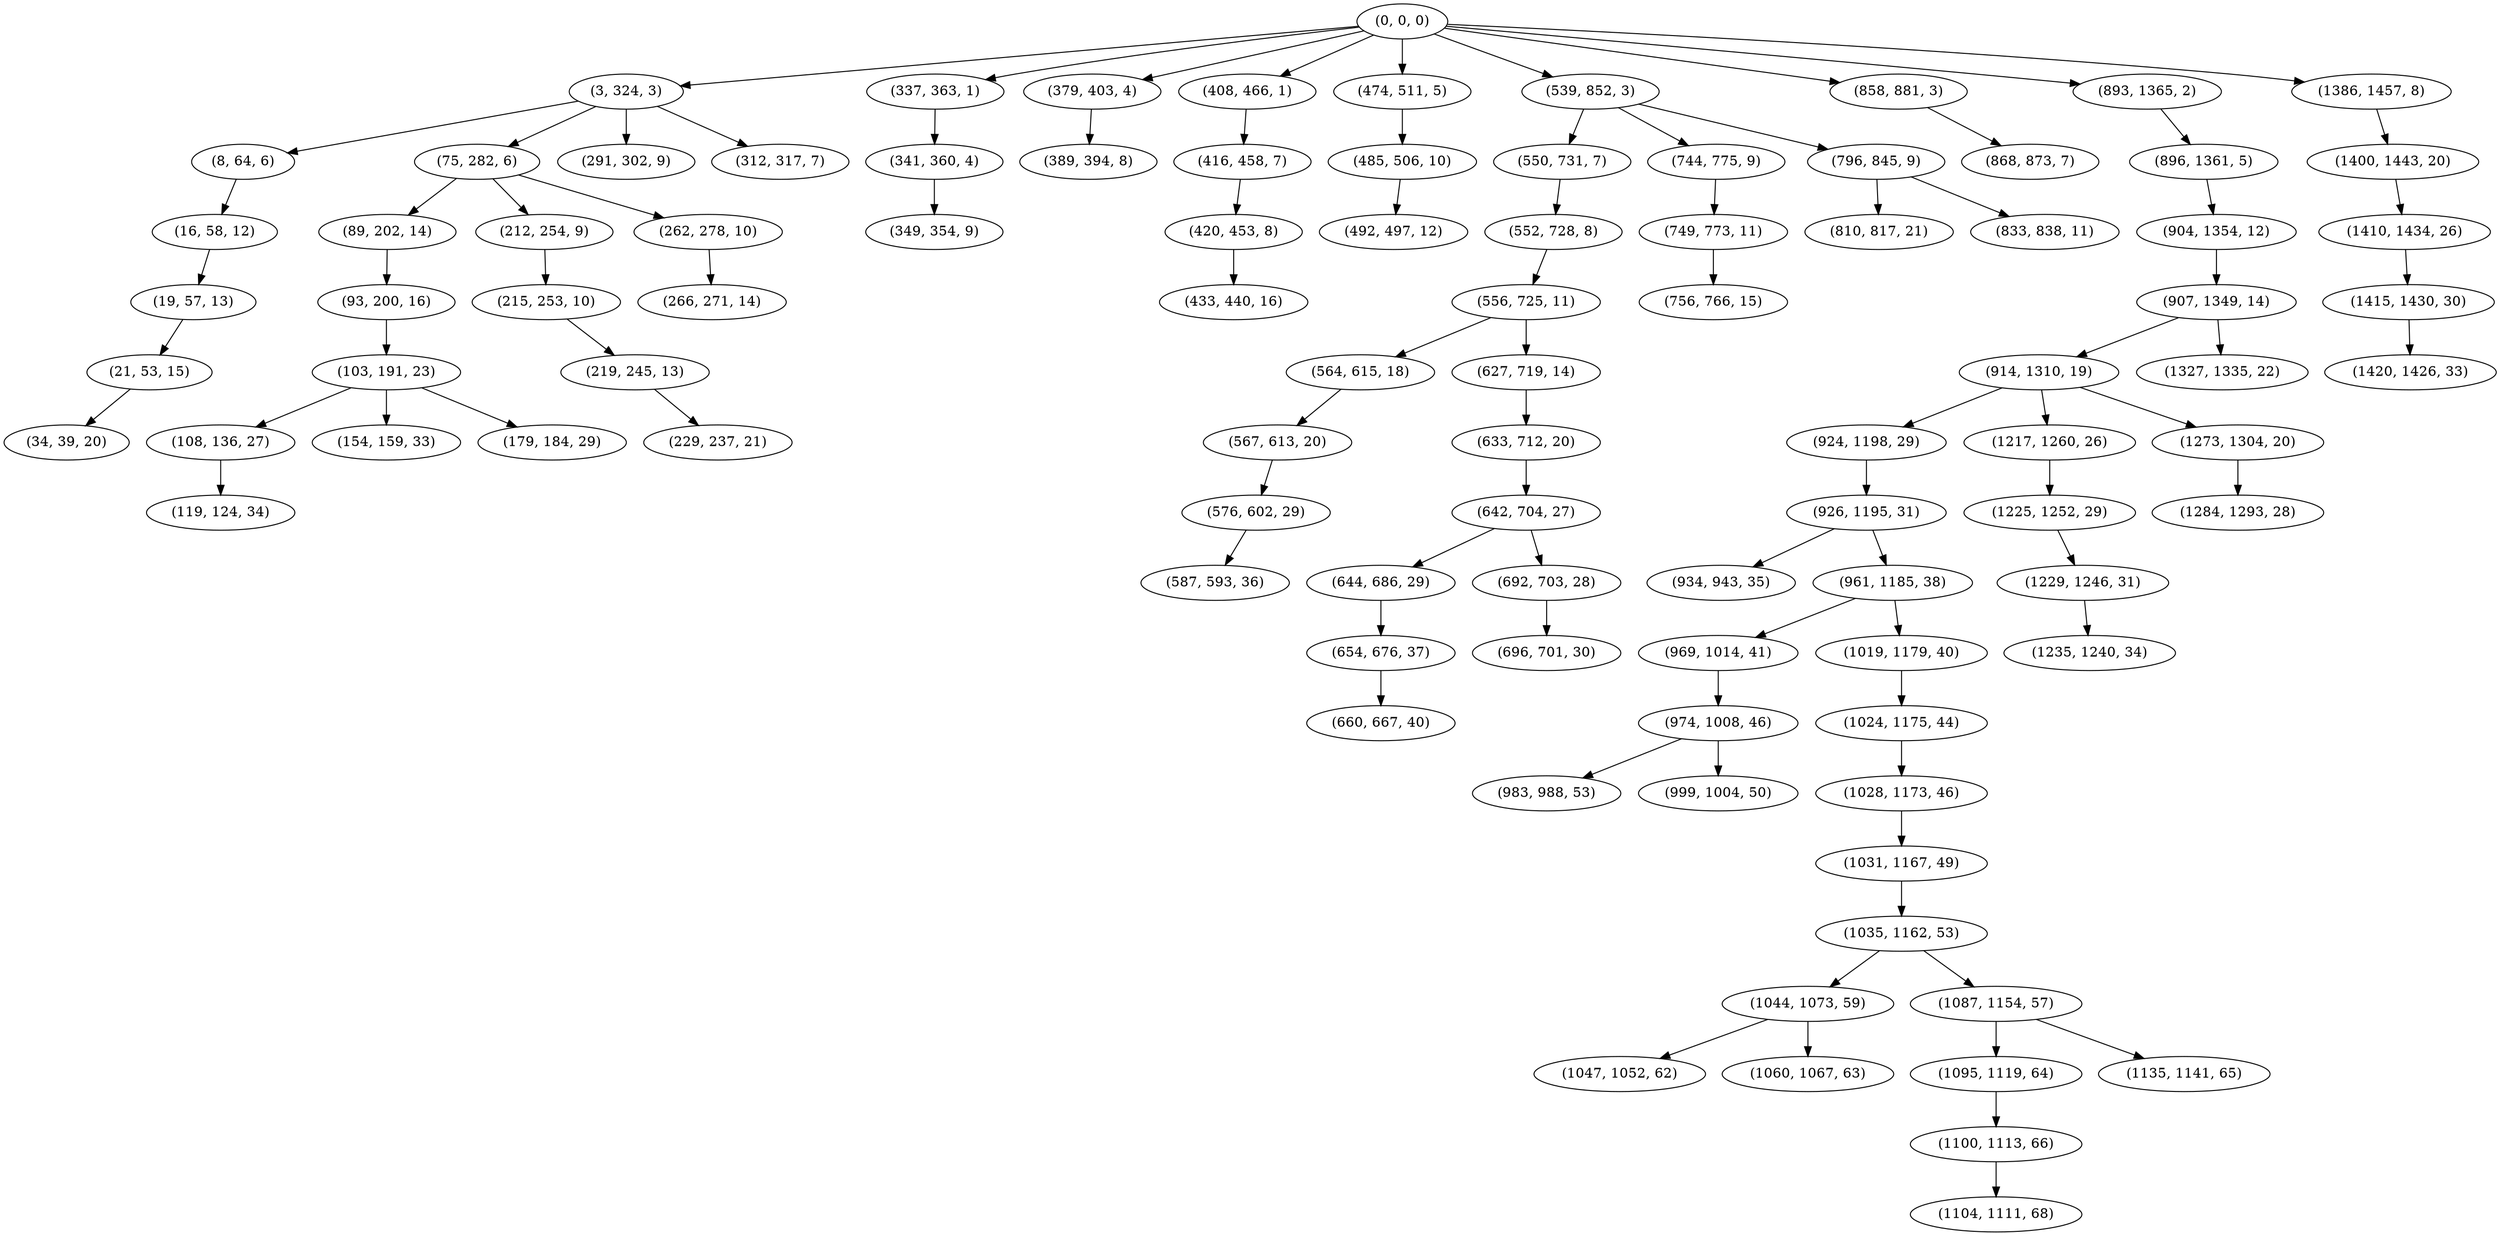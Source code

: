 digraph tree {
    "(0, 0, 0)";
    "(3, 324, 3)";
    "(8, 64, 6)";
    "(16, 58, 12)";
    "(19, 57, 13)";
    "(21, 53, 15)";
    "(34, 39, 20)";
    "(75, 282, 6)";
    "(89, 202, 14)";
    "(93, 200, 16)";
    "(103, 191, 23)";
    "(108, 136, 27)";
    "(119, 124, 34)";
    "(154, 159, 33)";
    "(179, 184, 29)";
    "(212, 254, 9)";
    "(215, 253, 10)";
    "(219, 245, 13)";
    "(229, 237, 21)";
    "(262, 278, 10)";
    "(266, 271, 14)";
    "(291, 302, 9)";
    "(312, 317, 7)";
    "(337, 363, 1)";
    "(341, 360, 4)";
    "(349, 354, 9)";
    "(379, 403, 4)";
    "(389, 394, 8)";
    "(408, 466, 1)";
    "(416, 458, 7)";
    "(420, 453, 8)";
    "(433, 440, 16)";
    "(474, 511, 5)";
    "(485, 506, 10)";
    "(492, 497, 12)";
    "(539, 852, 3)";
    "(550, 731, 7)";
    "(552, 728, 8)";
    "(556, 725, 11)";
    "(564, 615, 18)";
    "(567, 613, 20)";
    "(576, 602, 29)";
    "(587, 593, 36)";
    "(627, 719, 14)";
    "(633, 712, 20)";
    "(642, 704, 27)";
    "(644, 686, 29)";
    "(654, 676, 37)";
    "(660, 667, 40)";
    "(692, 703, 28)";
    "(696, 701, 30)";
    "(744, 775, 9)";
    "(749, 773, 11)";
    "(756, 766, 15)";
    "(796, 845, 9)";
    "(810, 817, 21)";
    "(833, 838, 11)";
    "(858, 881, 3)";
    "(868, 873, 7)";
    "(893, 1365, 2)";
    "(896, 1361, 5)";
    "(904, 1354, 12)";
    "(907, 1349, 14)";
    "(914, 1310, 19)";
    "(924, 1198, 29)";
    "(926, 1195, 31)";
    "(934, 943, 35)";
    "(961, 1185, 38)";
    "(969, 1014, 41)";
    "(974, 1008, 46)";
    "(983, 988, 53)";
    "(999, 1004, 50)";
    "(1019, 1179, 40)";
    "(1024, 1175, 44)";
    "(1028, 1173, 46)";
    "(1031, 1167, 49)";
    "(1035, 1162, 53)";
    "(1044, 1073, 59)";
    "(1047, 1052, 62)";
    "(1060, 1067, 63)";
    "(1087, 1154, 57)";
    "(1095, 1119, 64)";
    "(1100, 1113, 66)";
    "(1104, 1111, 68)";
    "(1135, 1141, 65)";
    "(1217, 1260, 26)";
    "(1225, 1252, 29)";
    "(1229, 1246, 31)";
    "(1235, 1240, 34)";
    "(1273, 1304, 20)";
    "(1284, 1293, 28)";
    "(1327, 1335, 22)";
    "(1386, 1457, 8)";
    "(1400, 1443, 20)";
    "(1410, 1434, 26)";
    "(1415, 1430, 30)";
    "(1420, 1426, 33)";
    "(0, 0, 0)" -> "(3, 324, 3)";
    "(0, 0, 0)" -> "(337, 363, 1)";
    "(0, 0, 0)" -> "(379, 403, 4)";
    "(0, 0, 0)" -> "(408, 466, 1)";
    "(0, 0, 0)" -> "(474, 511, 5)";
    "(0, 0, 0)" -> "(539, 852, 3)";
    "(0, 0, 0)" -> "(858, 881, 3)";
    "(0, 0, 0)" -> "(893, 1365, 2)";
    "(0, 0, 0)" -> "(1386, 1457, 8)";
    "(3, 324, 3)" -> "(8, 64, 6)";
    "(3, 324, 3)" -> "(75, 282, 6)";
    "(3, 324, 3)" -> "(291, 302, 9)";
    "(3, 324, 3)" -> "(312, 317, 7)";
    "(8, 64, 6)" -> "(16, 58, 12)";
    "(16, 58, 12)" -> "(19, 57, 13)";
    "(19, 57, 13)" -> "(21, 53, 15)";
    "(21, 53, 15)" -> "(34, 39, 20)";
    "(75, 282, 6)" -> "(89, 202, 14)";
    "(75, 282, 6)" -> "(212, 254, 9)";
    "(75, 282, 6)" -> "(262, 278, 10)";
    "(89, 202, 14)" -> "(93, 200, 16)";
    "(93, 200, 16)" -> "(103, 191, 23)";
    "(103, 191, 23)" -> "(108, 136, 27)";
    "(103, 191, 23)" -> "(154, 159, 33)";
    "(103, 191, 23)" -> "(179, 184, 29)";
    "(108, 136, 27)" -> "(119, 124, 34)";
    "(212, 254, 9)" -> "(215, 253, 10)";
    "(215, 253, 10)" -> "(219, 245, 13)";
    "(219, 245, 13)" -> "(229, 237, 21)";
    "(262, 278, 10)" -> "(266, 271, 14)";
    "(337, 363, 1)" -> "(341, 360, 4)";
    "(341, 360, 4)" -> "(349, 354, 9)";
    "(379, 403, 4)" -> "(389, 394, 8)";
    "(408, 466, 1)" -> "(416, 458, 7)";
    "(416, 458, 7)" -> "(420, 453, 8)";
    "(420, 453, 8)" -> "(433, 440, 16)";
    "(474, 511, 5)" -> "(485, 506, 10)";
    "(485, 506, 10)" -> "(492, 497, 12)";
    "(539, 852, 3)" -> "(550, 731, 7)";
    "(539, 852, 3)" -> "(744, 775, 9)";
    "(539, 852, 3)" -> "(796, 845, 9)";
    "(550, 731, 7)" -> "(552, 728, 8)";
    "(552, 728, 8)" -> "(556, 725, 11)";
    "(556, 725, 11)" -> "(564, 615, 18)";
    "(556, 725, 11)" -> "(627, 719, 14)";
    "(564, 615, 18)" -> "(567, 613, 20)";
    "(567, 613, 20)" -> "(576, 602, 29)";
    "(576, 602, 29)" -> "(587, 593, 36)";
    "(627, 719, 14)" -> "(633, 712, 20)";
    "(633, 712, 20)" -> "(642, 704, 27)";
    "(642, 704, 27)" -> "(644, 686, 29)";
    "(642, 704, 27)" -> "(692, 703, 28)";
    "(644, 686, 29)" -> "(654, 676, 37)";
    "(654, 676, 37)" -> "(660, 667, 40)";
    "(692, 703, 28)" -> "(696, 701, 30)";
    "(744, 775, 9)" -> "(749, 773, 11)";
    "(749, 773, 11)" -> "(756, 766, 15)";
    "(796, 845, 9)" -> "(810, 817, 21)";
    "(796, 845, 9)" -> "(833, 838, 11)";
    "(858, 881, 3)" -> "(868, 873, 7)";
    "(893, 1365, 2)" -> "(896, 1361, 5)";
    "(896, 1361, 5)" -> "(904, 1354, 12)";
    "(904, 1354, 12)" -> "(907, 1349, 14)";
    "(907, 1349, 14)" -> "(914, 1310, 19)";
    "(907, 1349, 14)" -> "(1327, 1335, 22)";
    "(914, 1310, 19)" -> "(924, 1198, 29)";
    "(914, 1310, 19)" -> "(1217, 1260, 26)";
    "(914, 1310, 19)" -> "(1273, 1304, 20)";
    "(924, 1198, 29)" -> "(926, 1195, 31)";
    "(926, 1195, 31)" -> "(934, 943, 35)";
    "(926, 1195, 31)" -> "(961, 1185, 38)";
    "(961, 1185, 38)" -> "(969, 1014, 41)";
    "(961, 1185, 38)" -> "(1019, 1179, 40)";
    "(969, 1014, 41)" -> "(974, 1008, 46)";
    "(974, 1008, 46)" -> "(983, 988, 53)";
    "(974, 1008, 46)" -> "(999, 1004, 50)";
    "(1019, 1179, 40)" -> "(1024, 1175, 44)";
    "(1024, 1175, 44)" -> "(1028, 1173, 46)";
    "(1028, 1173, 46)" -> "(1031, 1167, 49)";
    "(1031, 1167, 49)" -> "(1035, 1162, 53)";
    "(1035, 1162, 53)" -> "(1044, 1073, 59)";
    "(1035, 1162, 53)" -> "(1087, 1154, 57)";
    "(1044, 1073, 59)" -> "(1047, 1052, 62)";
    "(1044, 1073, 59)" -> "(1060, 1067, 63)";
    "(1087, 1154, 57)" -> "(1095, 1119, 64)";
    "(1087, 1154, 57)" -> "(1135, 1141, 65)";
    "(1095, 1119, 64)" -> "(1100, 1113, 66)";
    "(1100, 1113, 66)" -> "(1104, 1111, 68)";
    "(1217, 1260, 26)" -> "(1225, 1252, 29)";
    "(1225, 1252, 29)" -> "(1229, 1246, 31)";
    "(1229, 1246, 31)" -> "(1235, 1240, 34)";
    "(1273, 1304, 20)" -> "(1284, 1293, 28)";
    "(1386, 1457, 8)" -> "(1400, 1443, 20)";
    "(1400, 1443, 20)" -> "(1410, 1434, 26)";
    "(1410, 1434, 26)" -> "(1415, 1430, 30)";
    "(1415, 1430, 30)" -> "(1420, 1426, 33)";
}
